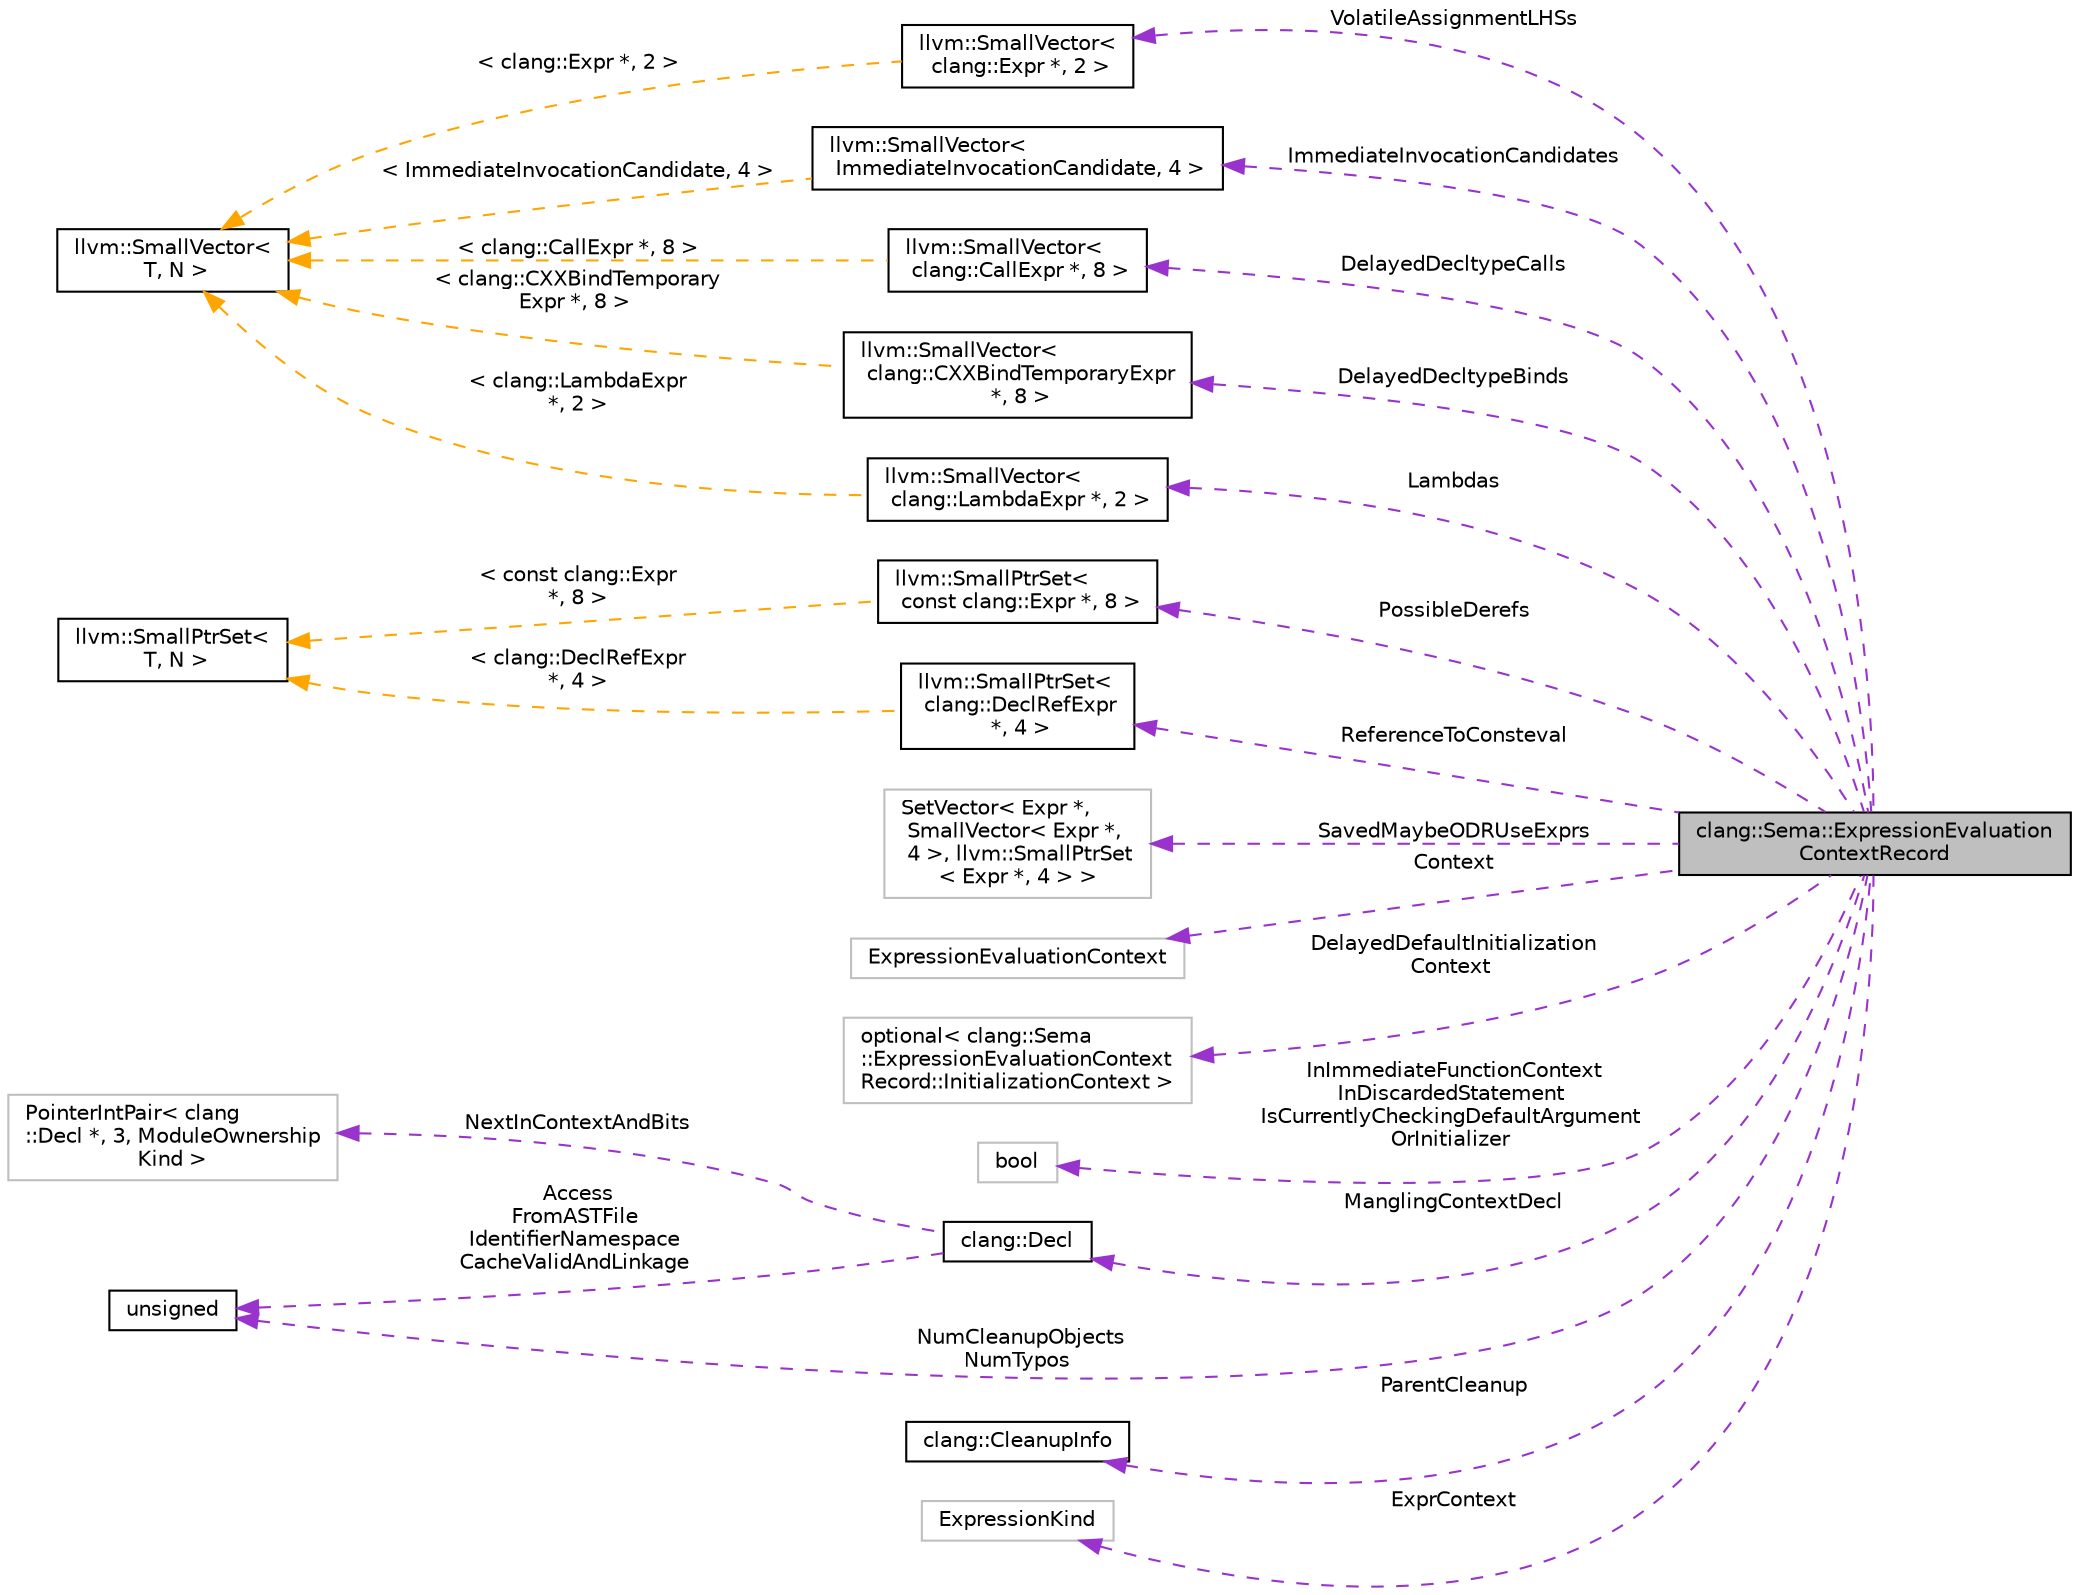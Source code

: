 digraph "clang::Sema::ExpressionEvaluationContextRecord"
{
 // LATEX_PDF_SIZE
  bgcolor="transparent";
  edge [fontname="Helvetica",fontsize="10",labelfontname="Helvetica",labelfontsize="10"];
  node [fontname="Helvetica",fontsize="10",shape=record];
  rankdir="LR";
  Node1 [label="clang::Sema::ExpressionEvaluation\lContextRecord",height=0.2,width=0.4,color="black", fillcolor="grey75", style="filled", fontcolor="black",tooltip="Data structure used to record current or nested expression evaluation contexts."];
  Node2 -> Node1 [dir="back",color="darkorchid3",fontsize="10",style="dashed",label=" VolatileAssignmentLHSs" ,fontname="Helvetica"];
  Node2 [label="llvm::SmallVector\<\l clang::Expr *, 2 \>",height=0.2,width=0.4,color="black",URL="$classllvm_1_1SmallVector.html",tooltip=" "];
  Node3 -> Node2 [dir="back",color="orange",fontsize="10",style="dashed",label=" \< clang::Expr *, 2 \>" ,fontname="Helvetica"];
  Node3 [label="llvm::SmallVector\<\l T, N \>",height=0.2,width=0.4,color="black",URL="$classllvm_1_1SmallVector.html",tooltip=" "];
  Node4 -> Node1 [dir="back",color="darkorchid3",fontsize="10",style="dashed",label=" ImmediateInvocationCandidates" ,fontname="Helvetica"];
  Node4 [label="llvm::SmallVector\<\l ImmediateInvocationCandidate, 4 \>",height=0.2,width=0.4,color="black",URL="$classllvm_1_1SmallVector.html",tooltip=" "];
  Node3 -> Node4 [dir="back",color="orange",fontsize="10",style="dashed",label=" \< ImmediateInvocationCandidate, 4 \>" ,fontname="Helvetica"];
  Node5 -> Node1 [dir="back",color="darkorchid3",fontsize="10",style="dashed",label=" PossibleDerefs" ,fontname="Helvetica"];
  Node5 [label="llvm::SmallPtrSet\<\l const clang::Expr *, 8 \>",height=0.2,width=0.4,color="black",URL="$classllvm_1_1SmallPtrSet.html",tooltip=" "];
  Node6 -> Node5 [dir="back",color="orange",fontsize="10",style="dashed",label=" \< const clang::Expr\l *, 8 \>" ,fontname="Helvetica"];
  Node6 [label="llvm::SmallPtrSet\<\l T, N \>",height=0.2,width=0.4,color="black",URL="$classllvm_1_1SmallPtrSet.html",tooltip=" "];
  Node7 -> Node1 [dir="back",color="darkorchid3",fontsize="10",style="dashed",label=" SavedMaybeODRUseExprs" ,fontname="Helvetica"];
  Node7 [label="SetVector\< Expr *,\l SmallVector\< Expr *,\l 4 \>, llvm::SmallPtrSet\l\< Expr *, 4 \> \>",height=0.2,width=0.4,color="grey75",tooltip=" "];
  Node8 -> Node1 [dir="back",color="darkorchid3",fontsize="10",style="dashed",label=" DelayedDecltypeCalls" ,fontname="Helvetica"];
  Node8 [label="llvm::SmallVector\<\l clang::CallExpr *, 8 \>",height=0.2,width=0.4,color="black",URL="$classllvm_1_1SmallVector.html",tooltip=" "];
  Node3 -> Node8 [dir="back",color="orange",fontsize="10",style="dashed",label=" \< clang::CallExpr *, 8 \>" ,fontname="Helvetica"];
  Node9 -> Node1 [dir="back",color="darkorchid3",fontsize="10",style="dashed",label=" Context" ,fontname="Helvetica"];
  Node9 [label="ExpressionEvaluationContext",height=0.2,width=0.4,color="grey75",tooltip=" "];
  Node10 -> Node1 [dir="back",color="darkorchid3",fontsize="10",style="dashed",label=" DelayedDefaultInitialization\lContext" ,fontname="Helvetica"];
  Node10 [label="optional\< clang::Sema\l::ExpressionEvaluationContext\lRecord::InitializationContext \>",height=0.2,width=0.4,color="grey75",tooltip=" "];
  Node11 -> Node1 [dir="back",color="darkorchid3",fontsize="10",style="dashed",label=" ReferenceToConsteval" ,fontname="Helvetica"];
  Node11 [label="llvm::SmallPtrSet\<\l clang::DeclRefExpr\l *, 4 \>",height=0.2,width=0.4,color="black",URL="$classllvm_1_1SmallPtrSet.html",tooltip=" "];
  Node6 -> Node11 [dir="back",color="orange",fontsize="10",style="dashed",label=" \< clang::DeclRefExpr\l *, 4 \>" ,fontname="Helvetica"];
  Node12 -> Node1 [dir="back",color="darkorchid3",fontsize="10",style="dashed",label=" InImmediateFunctionContext\nInDiscardedStatement\nIsCurrentlyCheckingDefaultArgument\lOrInitializer" ,fontname="Helvetica"];
  Node12 [label="bool",height=0.2,width=0.4,color="grey75",tooltip=" "];
  Node13 -> Node1 [dir="back",color="darkorchid3",fontsize="10",style="dashed",label=" DelayedDecltypeBinds" ,fontname="Helvetica"];
  Node13 [label="llvm::SmallVector\<\l clang::CXXBindTemporaryExpr\l *, 8 \>",height=0.2,width=0.4,color="black",URL="$classllvm_1_1SmallVector.html",tooltip=" "];
  Node3 -> Node13 [dir="back",color="orange",fontsize="10",style="dashed",label=" \< clang::CXXBindTemporary\lExpr *, 8 \>" ,fontname="Helvetica"];
  Node14 -> Node1 [dir="back",color="darkorchid3",fontsize="10",style="dashed",label=" ManglingContextDecl" ,fontname="Helvetica"];
  Node14 [label="clang::Decl",height=0.2,width=0.4,color="black",URL="$classclang_1_1Decl.html",tooltip="Decl - This represents one declaration (or definition), e.g."];
  Node15 -> Node14 [dir="back",color="darkorchid3",fontsize="10",style="dashed",label=" NextInContextAndBits" ,fontname="Helvetica"];
  Node15 [label="PointerIntPair\< clang\l::Decl *, 3, ModuleOwnership\lKind \>",height=0.2,width=0.4,color="grey75",tooltip=" "];
  Node16 -> Node14 [dir="back",color="darkorchid3",fontsize="10",style="dashed",label=" Access\nFromASTFile\nIdentifierNamespace\nCacheValidAndLinkage" ,fontname="Helvetica"];
  Node16 [label="unsigned",height=0.2,width=0.4,color="black",URL="$classunsigned.html",tooltip=" "];
  Node16 -> Node1 [dir="back",color="darkorchid3",fontsize="10",style="dashed",label=" NumCleanupObjects\nNumTypos" ,fontname="Helvetica"];
  Node17 -> Node1 [dir="back",color="darkorchid3",fontsize="10",style="dashed",label=" Lambdas" ,fontname="Helvetica"];
  Node17 [label="llvm::SmallVector\<\l clang::LambdaExpr *, 2 \>",height=0.2,width=0.4,color="black",URL="$classllvm_1_1SmallVector.html",tooltip=" "];
  Node3 -> Node17 [dir="back",color="orange",fontsize="10",style="dashed",label=" \< clang::LambdaExpr\l *, 2 \>" ,fontname="Helvetica"];
  Node18 -> Node1 [dir="back",color="darkorchid3",fontsize="10",style="dashed",label=" ParentCleanup" ,fontname="Helvetica"];
  Node18 [label="clang::CleanupInfo",height=0.2,width=0.4,color="black",URL="$classclang_1_1CleanupInfo.html",tooltip=" "];
  Node19 -> Node1 [dir="back",color="darkorchid3",fontsize="10",style="dashed",label=" ExprContext" ,fontname="Helvetica"];
  Node19 [label="ExpressionKind",height=0.2,width=0.4,color="grey75",tooltip=" "];
}
